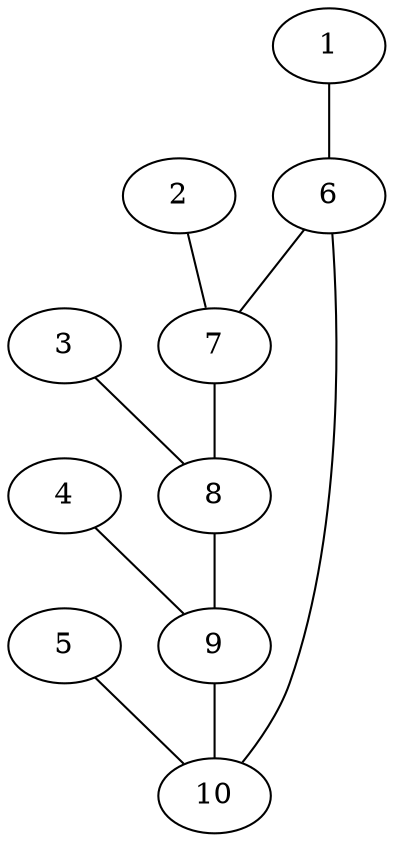 strict graph G {
6 -- 7
7 -- 6
7 -- 8
8 -- 7
8 -- 9
9 -- 8
9 -- 10
10 -- 9
10 -- 6
6 -- 10
1 -- 6
6 -- 1
2 -- 7
7 -- 2
3 -- 8
8 -- 3
4 -- 9
9 -- 4
5 -- 10
10 -- 5
}
